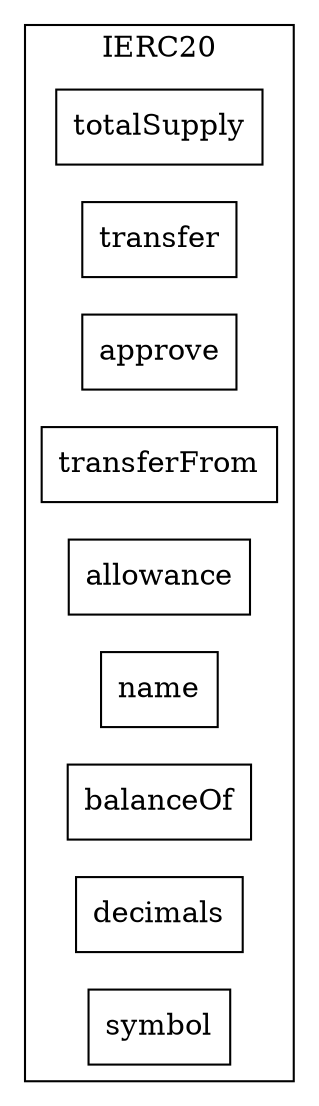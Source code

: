 strict digraph {
rankdir="LR"
node [shape=box]
subgraph cluster_83_IERC20 {
label = "IERC20"
"83_totalSupply" [label="totalSupply"]
"83_transfer" [label="transfer"]
"83_approve" [label="approve"]
"83_transferFrom" [label="transferFrom"]
"83_allowance" [label="allowance"]
"83_name" [label="name"]
"83_balanceOf" [label="balanceOf"]
"83_decimals" [label="decimals"]
"83_symbol" [label="symbol"]
}subgraph cluster_solidity {
label = "[Solidity]"
}
}